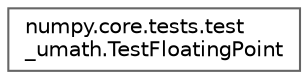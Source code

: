 digraph "Graphical Class Hierarchy"
{
 // LATEX_PDF_SIZE
  bgcolor="transparent";
  edge [fontname=Helvetica,fontsize=10,labelfontname=Helvetica,labelfontsize=10];
  node [fontname=Helvetica,fontsize=10,shape=box,height=0.2,width=0.4];
  rankdir="LR";
  Node0 [id="Node000000",label="numpy.core.tests.test\l_umath.TestFloatingPoint",height=0.2,width=0.4,color="grey40", fillcolor="white", style="filled",URL="$d7/ddb/classnumpy_1_1core_1_1tests_1_1test__umath_1_1TestFloatingPoint.html",tooltip=" "];
}
